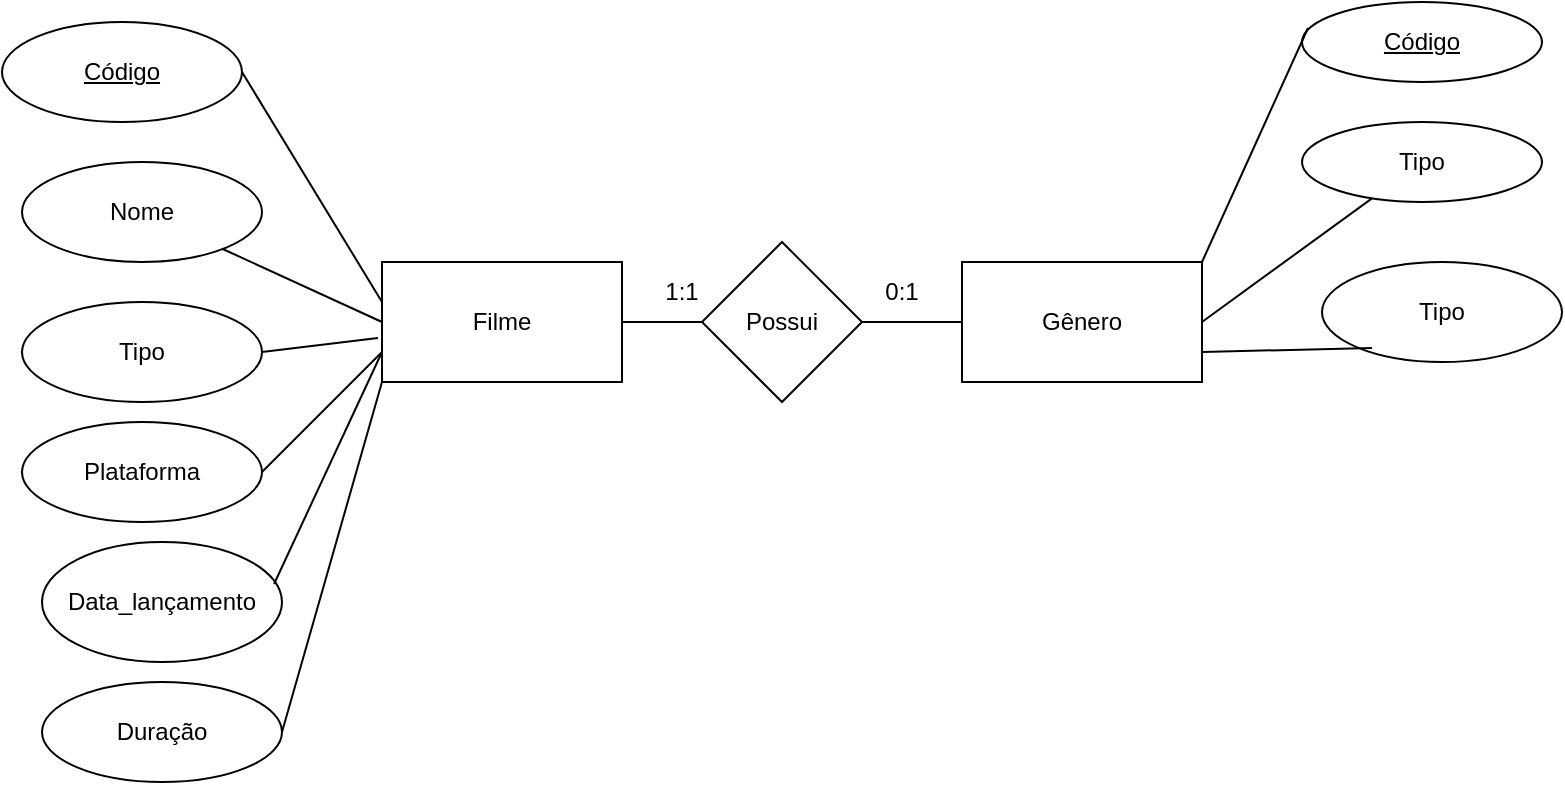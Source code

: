 <mxfile version="24.7.7">
  <diagram name="Página-1" id="Mrr6eb9MkcwM1nUKOjH5">
    <mxGraphModel dx="1434" dy="738" grid="1" gridSize="10" guides="1" tooltips="1" connect="1" arrows="1" fold="1" page="1" pageScale="1" pageWidth="827" pageHeight="1169" math="0" shadow="0">
      <root>
        <mxCell id="0" />
        <mxCell id="1" parent="0" />
        <mxCell id="kDoMDWF8o8JlnwgI4Ed1-1" value="Filme" style="rounded=0;whiteSpace=wrap;html=1;" vertex="1" parent="1">
          <mxGeometry x="230" y="140" width="120" height="60" as="geometry" />
        </mxCell>
        <mxCell id="kDoMDWF8o8JlnwgI4Ed1-2" value="Possui" style="rhombus;whiteSpace=wrap;html=1;" vertex="1" parent="1">
          <mxGeometry x="390" y="130" width="80" height="80" as="geometry" />
        </mxCell>
        <mxCell id="kDoMDWF8o8JlnwgI4Ed1-3" value="Gênero" style="rounded=0;whiteSpace=wrap;html=1;" vertex="1" parent="1">
          <mxGeometry x="520" y="140" width="120" height="60" as="geometry" />
        </mxCell>
        <mxCell id="kDoMDWF8o8JlnwgI4Ed1-4" value="" style="endArrow=none;html=1;rounded=0;entryX=0;entryY=0.5;entryDx=0;entryDy=0;exitX=1;exitY=0.5;exitDx=0;exitDy=0;" edge="1" parent="1" source="kDoMDWF8o8JlnwgI4Ed1-1" target="kDoMDWF8o8JlnwgI4Ed1-2">
          <mxGeometry width="50" height="50" relative="1" as="geometry">
            <mxPoint x="390" y="410" as="sourcePoint" />
            <mxPoint x="440" y="360" as="targetPoint" />
          </mxGeometry>
        </mxCell>
        <mxCell id="kDoMDWF8o8JlnwgI4Ed1-5" value="" style="endArrow=none;html=1;rounded=0;entryX=0;entryY=0.5;entryDx=0;entryDy=0;exitX=1;exitY=0.5;exitDx=0;exitDy=0;" edge="1" parent="1" source="kDoMDWF8o8JlnwgI4Ed1-2" target="kDoMDWF8o8JlnwgI4Ed1-3">
          <mxGeometry width="50" height="50" relative="1" as="geometry">
            <mxPoint x="390" y="410" as="sourcePoint" />
            <mxPoint x="440" y="360" as="targetPoint" />
          </mxGeometry>
        </mxCell>
        <mxCell id="kDoMDWF8o8JlnwgI4Ed1-6" value="Código" style="ellipse;whiteSpace=wrap;html=1;fontStyle=4" vertex="1" parent="1">
          <mxGeometry x="40" y="20" width="120" height="50" as="geometry" />
        </mxCell>
        <mxCell id="kDoMDWF8o8JlnwgI4Ed1-7" value="Código" style="ellipse;whiteSpace=wrap;html=1;fontStyle=4" vertex="1" parent="1">
          <mxGeometry x="690" y="10" width="120" height="40" as="geometry" />
        </mxCell>
        <mxCell id="kDoMDWF8o8JlnwgI4Ed1-9" value="Nome" style="ellipse;whiteSpace=wrap;html=1;" vertex="1" parent="1">
          <mxGeometry x="50" y="90" width="120" height="50" as="geometry" />
        </mxCell>
        <mxCell id="kDoMDWF8o8JlnwgI4Ed1-10" value="Tipo" style="ellipse;whiteSpace=wrap;html=1;" vertex="1" parent="1">
          <mxGeometry x="50" y="160" width="120" height="50" as="geometry" />
        </mxCell>
        <mxCell id="kDoMDWF8o8JlnwgI4Ed1-11" value="Plataforma" style="ellipse;whiteSpace=wrap;html=1;" vertex="1" parent="1">
          <mxGeometry x="50" y="220" width="120" height="50" as="geometry" />
        </mxCell>
        <mxCell id="kDoMDWF8o8JlnwgI4Ed1-12" value="Tipo" style="ellipse;whiteSpace=wrap;html=1;" vertex="1" parent="1">
          <mxGeometry x="690" y="70" width="120" height="40" as="geometry" />
        </mxCell>
        <mxCell id="kDoMDWF8o8JlnwgI4Ed1-13" value="Data_lançamento" style="ellipse;whiteSpace=wrap;html=1;" vertex="1" parent="1">
          <mxGeometry x="60" y="280" width="120" height="60" as="geometry" />
        </mxCell>
        <mxCell id="kDoMDWF8o8JlnwgI4Ed1-14" value="Duração" style="ellipse;whiteSpace=wrap;html=1;" vertex="1" parent="1">
          <mxGeometry x="60" y="350" width="120" height="50" as="geometry" />
        </mxCell>
        <mxCell id="kDoMDWF8o8JlnwgI4Ed1-15" value="Tipo" style="ellipse;whiteSpace=wrap;html=1;" vertex="1" parent="1">
          <mxGeometry x="700" y="140" width="120" height="50" as="geometry" />
        </mxCell>
        <mxCell id="kDoMDWF8o8JlnwgI4Ed1-16" value="" style="endArrow=none;html=1;rounded=0;entryX=0;entryY=1;entryDx=0;entryDy=0;exitX=1;exitY=0.5;exitDx=0;exitDy=0;" edge="1" parent="1" source="kDoMDWF8o8JlnwgI4Ed1-14" target="kDoMDWF8o8JlnwgI4Ed1-1">
          <mxGeometry width="50" height="50" relative="1" as="geometry">
            <mxPoint x="390" y="410" as="sourcePoint" />
            <mxPoint x="440" y="360" as="targetPoint" />
          </mxGeometry>
        </mxCell>
        <mxCell id="kDoMDWF8o8JlnwgI4Ed1-18" value="" style="endArrow=none;html=1;rounded=0;entryX=0;entryY=0.75;entryDx=0;entryDy=0;exitX=0.967;exitY=0.35;exitDx=0;exitDy=0;exitPerimeter=0;" edge="1" parent="1" source="kDoMDWF8o8JlnwgI4Ed1-13" target="kDoMDWF8o8JlnwgI4Ed1-1">
          <mxGeometry width="50" height="50" relative="1" as="geometry">
            <mxPoint x="390" y="410" as="sourcePoint" />
            <mxPoint x="440" y="360" as="targetPoint" />
          </mxGeometry>
        </mxCell>
        <mxCell id="kDoMDWF8o8JlnwgI4Ed1-19" value="" style="endArrow=none;html=1;rounded=0;entryX=0;entryY=0.75;entryDx=0;entryDy=0;exitX=1;exitY=0.5;exitDx=0;exitDy=0;" edge="1" parent="1" source="kDoMDWF8o8JlnwgI4Ed1-11" target="kDoMDWF8o8JlnwgI4Ed1-1">
          <mxGeometry width="50" height="50" relative="1" as="geometry">
            <mxPoint x="390" y="410" as="sourcePoint" />
            <mxPoint x="440" y="360" as="targetPoint" />
          </mxGeometry>
        </mxCell>
        <mxCell id="kDoMDWF8o8JlnwgI4Ed1-20" value="" style="endArrow=none;html=1;rounded=0;entryX=-0.017;entryY=0.633;entryDx=0;entryDy=0;entryPerimeter=0;exitX=1;exitY=0.5;exitDx=0;exitDy=0;" edge="1" parent="1" source="kDoMDWF8o8JlnwgI4Ed1-10" target="kDoMDWF8o8JlnwgI4Ed1-1">
          <mxGeometry width="50" height="50" relative="1" as="geometry">
            <mxPoint x="390" y="410" as="sourcePoint" />
            <mxPoint x="440" y="360" as="targetPoint" />
          </mxGeometry>
        </mxCell>
        <mxCell id="kDoMDWF8o8JlnwgI4Ed1-21" value="" style="endArrow=none;html=1;rounded=0;entryX=0;entryY=0.5;entryDx=0;entryDy=0;" edge="1" parent="1" source="kDoMDWF8o8JlnwgI4Ed1-9" target="kDoMDWF8o8JlnwgI4Ed1-1">
          <mxGeometry width="50" height="50" relative="1" as="geometry">
            <mxPoint x="390" y="410" as="sourcePoint" />
            <mxPoint x="440" y="360" as="targetPoint" />
          </mxGeometry>
        </mxCell>
        <mxCell id="kDoMDWF8o8JlnwgI4Ed1-22" value="" style="endArrow=none;html=1;rounded=0;entryX=1;entryY=0.5;entryDx=0;entryDy=0;" edge="1" parent="1" target="kDoMDWF8o8JlnwgI4Ed1-6">
          <mxGeometry width="50" height="50" relative="1" as="geometry">
            <mxPoint x="230" y="160" as="sourcePoint" />
            <mxPoint x="440" y="360" as="targetPoint" />
          </mxGeometry>
        </mxCell>
        <mxCell id="kDoMDWF8o8JlnwgI4Ed1-23" value="" style="endArrow=none;html=1;rounded=0;entryX=0.208;entryY=0.86;entryDx=0;entryDy=0;entryPerimeter=0;exitX=1;exitY=0.75;exitDx=0;exitDy=0;" edge="1" parent="1" source="kDoMDWF8o8JlnwgI4Ed1-3" target="kDoMDWF8o8JlnwgI4Ed1-15">
          <mxGeometry width="50" height="50" relative="1" as="geometry">
            <mxPoint x="390" y="410" as="sourcePoint" />
            <mxPoint x="440" y="360" as="targetPoint" />
          </mxGeometry>
        </mxCell>
        <mxCell id="kDoMDWF8o8JlnwgI4Ed1-24" value="" style="endArrow=none;html=1;rounded=0;exitX=1;exitY=0.5;exitDx=0;exitDy=0;" edge="1" parent="1" source="kDoMDWF8o8JlnwgI4Ed1-3" target="kDoMDWF8o8JlnwgI4Ed1-12">
          <mxGeometry width="50" height="50" relative="1" as="geometry">
            <mxPoint x="390" y="410" as="sourcePoint" />
            <mxPoint x="440" y="360" as="targetPoint" />
          </mxGeometry>
        </mxCell>
        <mxCell id="kDoMDWF8o8JlnwgI4Ed1-25" value="" style="endArrow=none;html=1;rounded=0;entryX=0.025;entryY=0.325;entryDx=0;entryDy=0;entryPerimeter=0;exitX=1;exitY=0;exitDx=0;exitDy=0;" edge="1" parent="1" source="kDoMDWF8o8JlnwgI4Ed1-3" target="kDoMDWF8o8JlnwgI4Ed1-7">
          <mxGeometry width="50" height="50" relative="1" as="geometry">
            <mxPoint x="390" y="410" as="sourcePoint" />
            <mxPoint x="440" y="360" as="targetPoint" />
          </mxGeometry>
        </mxCell>
        <mxCell id="kDoMDWF8o8JlnwgI4Ed1-26" value="1:1" style="text;html=1;align=center;verticalAlign=middle;whiteSpace=wrap;rounded=0;" vertex="1" parent="1">
          <mxGeometry x="350" y="140" width="60" height="30" as="geometry" />
        </mxCell>
        <mxCell id="kDoMDWF8o8JlnwgI4Ed1-27" value="0:1" style="text;html=1;align=center;verticalAlign=middle;whiteSpace=wrap;rounded=0;" vertex="1" parent="1">
          <mxGeometry x="460" y="140" width="60" height="30" as="geometry" />
        </mxCell>
      </root>
    </mxGraphModel>
  </diagram>
</mxfile>
